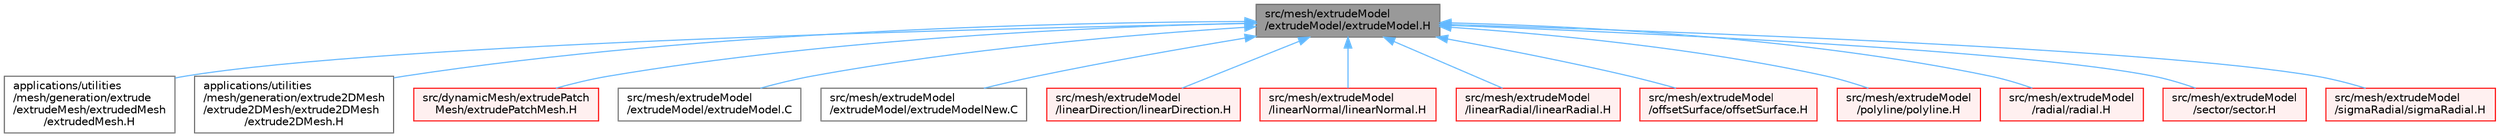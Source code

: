 digraph "src/mesh/extrudeModel/extrudeModel/extrudeModel.H"
{
 // LATEX_PDF_SIZE
  bgcolor="transparent";
  edge [fontname=Helvetica,fontsize=10,labelfontname=Helvetica,labelfontsize=10];
  node [fontname=Helvetica,fontsize=10,shape=box,height=0.2,width=0.4];
  Node1 [id="Node000001",label="src/mesh/extrudeModel\l/extrudeModel/extrudeModel.H",height=0.2,width=0.4,color="gray40", fillcolor="grey60", style="filled", fontcolor="black",tooltip=" "];
  Node1 -> Node2 [id="edge1_Node000001_Node000002",dir="back",color="steelblue1",style="solid",tooltip=" "];
  Node2 [id="Node000002",label="applications/utilities\l/mesh/generation/extrude\l/extrudeMesh/extrudedMesh\l/extrudedMesh.H",height=0.2,width=0.4,color="grey40", fillcolor="white", style="filled",URL="$extrudedMesh_8H.html",tooltip=" "];
  Node1 -> Node3 [id="edge2_Node000001_Node000003",dir="back",color="steelblue1",style="solid",tooltip=" "];
  Node3 [id="Node000003",label="applications/utilities\l/mesh/generation/extrude2DMesh\l/extrude2DMesh/extrude2DMesh\l/extrude2DMesh.H",height=0.2,width=0.4,color="grey40", fillcolor="white", style="filled",URL="$extrude2DMesh_8H.html",tooltip=" "];
  Node1 -> Node4 [id="edge3_Node000001_Node000004",dir="back",color="steelblue1",style="solid",tooltip=" "];
  Node4 [id="Node000004",label="src/dynamicMesh/extrudePatch\lMesh/extrudePatchMesh.H",height=0.2,width=0.4,color="red", fillcolor="#FFF0F0", style="filled",URL="$extrudePatchMesh_8H.html",tooltip=" "];
  Node1 -> Node8 [id="edge4_Node000001_Node000008",dir="back",color="steelblue1",style="solid",tooltip=" "];
  Node8 [id="Node000008",label="src/mesh/extrudeModel\l/extrudeModel/extrudeModel.C",height=0.2,width=0.4,color="grey40", fillcolor="white", style="filled",URL="$extrudeModel_8C.html",tooltip=" "];
  Node1 -> Node9 [id="edge5_Node000001_Node000009",dir="back",color="steelblue1",style="solid",tooltip=" "];
  Node9 [id="Node000009",label="src/mesh/extrudeModel\l/extrudeModel/extrudeModelNew.C",height=0.2,width=0.4,color="grey40", fillcolor="white", style="filled",URL="$extrudeModelNew_8C.html",tooltip=" "];
  Node1 -> Node10 [id="edge6_Node000001_Node000010",dir="back",color="steelblue1",style="solid",tooltip=" "];
  Node10 [id="Node000010",label="src/mesh/extrudeModel\l/linearDirection/linearDirection.H",height=0.2,width=0.4,color="red", fillcolor="#FFF0F0", style="filled",URL="$linearDirection_8H.html",tooltip=" "];
  Node1 -> Node12 [id="edge7_Node000001_Node000012",dir="back",color="steelblue1",style="solid",tooltip=" "];
  Node12 [id="Node000012",label="src/mesh/extrudeModel\l/linearNormal/linearNormal.H",height=0.2,width=0.4,color="red", fillcolor="#FFF0F0", style="filled",URL="$linearNormal_8H.html",tooltip=" "];
  Node1 -> Node16 [id="edge8_Node000001_Node000016",dir="back",color="steelblue1",style="solid",tooltip=" "];
  Node16 [id="Node000016",label="src/mesh/extrudeModel\l/linearRadial/linearRadial.H",height=0.2,width=0.4,color="red", fillcolor="#FFF0F0", style="filled",URL="$linearRadial_8H.html",tooltip=" "];
  Node1 -> Node18 [id="edge9_Node000001_Node000018",dir="back",color="steelblue1",style="solid",tooltip=" "];
  Node18 [id="Node000018",label="src/mesh/extrudeModel\l/offsetSurface/offsetSurface.H",height=0.2,width=0.4,color="red", fillcolor="#FFF0F0", style="filled",URL="$offsetSurface_8H.html",tooltip=" "];
  Node1 -> Node20 [id="edge10_Node000001_Node000020",dir="back",color="steelblue1",style="solid",tooltip=" "];
  Node20 [id="Node000020",label="src/mesh/extrudeModel\l/polyline/polyline.H",height=0.2,width=0.4,color="red", fillcolor="#FFF0F0", style="filled",URL="$polyline_8H.html",tooltip=" "];
  Node1 -> Node22 [id="edge11_Node000001_Node000022",dir="back",color="steelblue1",style="solid",tooltip=" "];
  Node22 [id="Node000022",label="src/mesh/extrudeModel\l/radial/radial.H",height=0.2,width=0.4,color="red", fillcolor="#FFF0F0", style="filled",URL="$radial_8H.html",tooltip=" "];
  Node1 -> Node24 [id="edge12_Node000001_Node000024",dir="back",color="steelblue1",style="solid",tooltip=" "];
  Node24 [id="Node000024",label="src/mesh/extrudeModel\l/sector/sector.H",height=0.2,width=0.4,color="red", fillcolor="#FFF0F0", style="filled",URL="$sector_8H.html",tooltip=" "];
  Node1 -> Node30 [id="edge13_Node000001_Node000030",dir="back",color="steelblue1",style="solid",tooltip=" "];
  Node30 [id="Node000030",label="src/mesh/extrudeModel\l/sigmaRadial/sigmaRadial.H",height=0.2,width=0.4,color="red", fillcolor="#FFF0F0", style="filled",URL="$sigmaRadial_8H.html",tooltip=" "];
}
